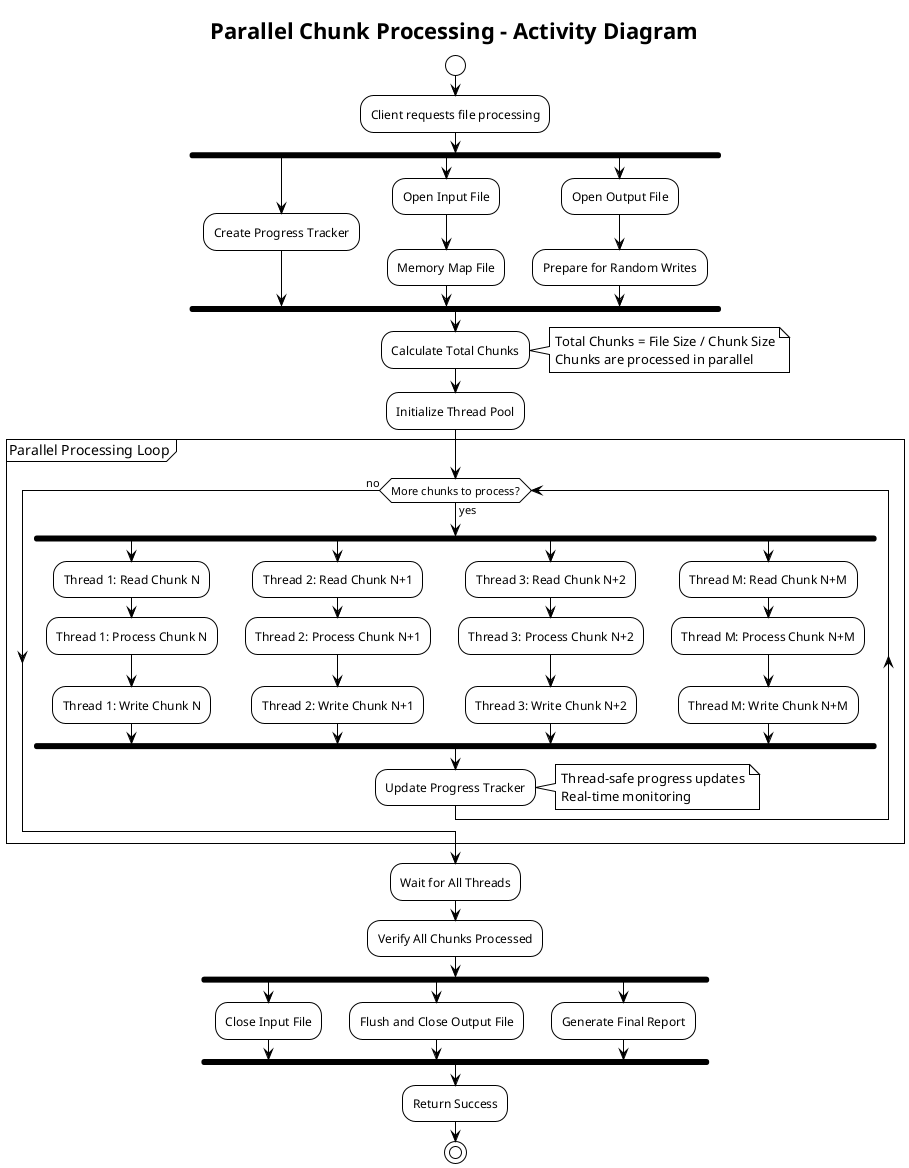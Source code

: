 @startuml pipelib_parallel_processing
!theme plain
title Parallel Chunk Processing - Activity Diagram

start

:Client requests file processing;

fork
  :Create Progress Tracker;
fork again
  :Open Input File;
  :Memory Map File;
fork again
  :Open Output File;
  :Prepare for Random Writes;
end fork

:Calculate Total Chunks;
note right
  Total Chunks = File Size / Chunk Size
  Chunks are processed in parallel
end note

:Initialize Thread Pool;

partition "Parallel Processing Loop" {
  while (More chunks to process?) is (yes)
    fork
      :Thread 1: Read Chunk N;
      :Thread 1: Process Chunk N;
      :Thread 1: Write Chunk N;
    fork again
      :Thread 2: Read Chunk N+1;
      :Thread 2: Process Chunk N+1;
      :Thread 2: Write Chunk N+1;
    fork again
      :Thread 3: Read Chunk N+2;
      :Thread 3: Process Chunk N+2;
      :Thread 3: Write Chunk N+2;
    fork again
      :Thread M: Read Chunk N+M;
      :Thread M: Process Chunk N+M;
      :Thread M: Write Chunk N+M;
    end fork

    :Update Progress Tracker;
    note right
      Thread-safe progress updates
      Real-time monitoring
    end note

  endwhile (no)
}

:Wait for All Threads;
:Verify All Chunks Processed;

fork
  :Close Input File;
fork again
  :Flush and Close Output File;
fork again
  :Generate Final Report;
end fork

:Return Success;

stop

@enduml
